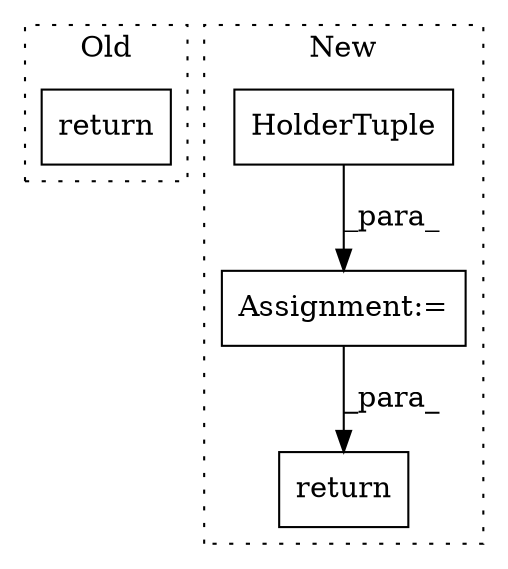 digraph G {
subgraph cluster0 {
1 [label="return" a="41" s="1590" l="7" shape="box"];
label = "Old";
style="dotted";
}
subgraph cluster1 {
2 [label="HolderTuple" a="32" s="1817,1875" l="12,1" shape="box"];
3 [label="Assignment:=" a="7" s="1816" l="1" shape="box"];
4 [label="return" a="41" s="1882" l="7" shape="box"];
label = "New";
style="dotted";
}
2 -> 3 [label="_para_"];
3 -> 4 [label="_para_"];
}